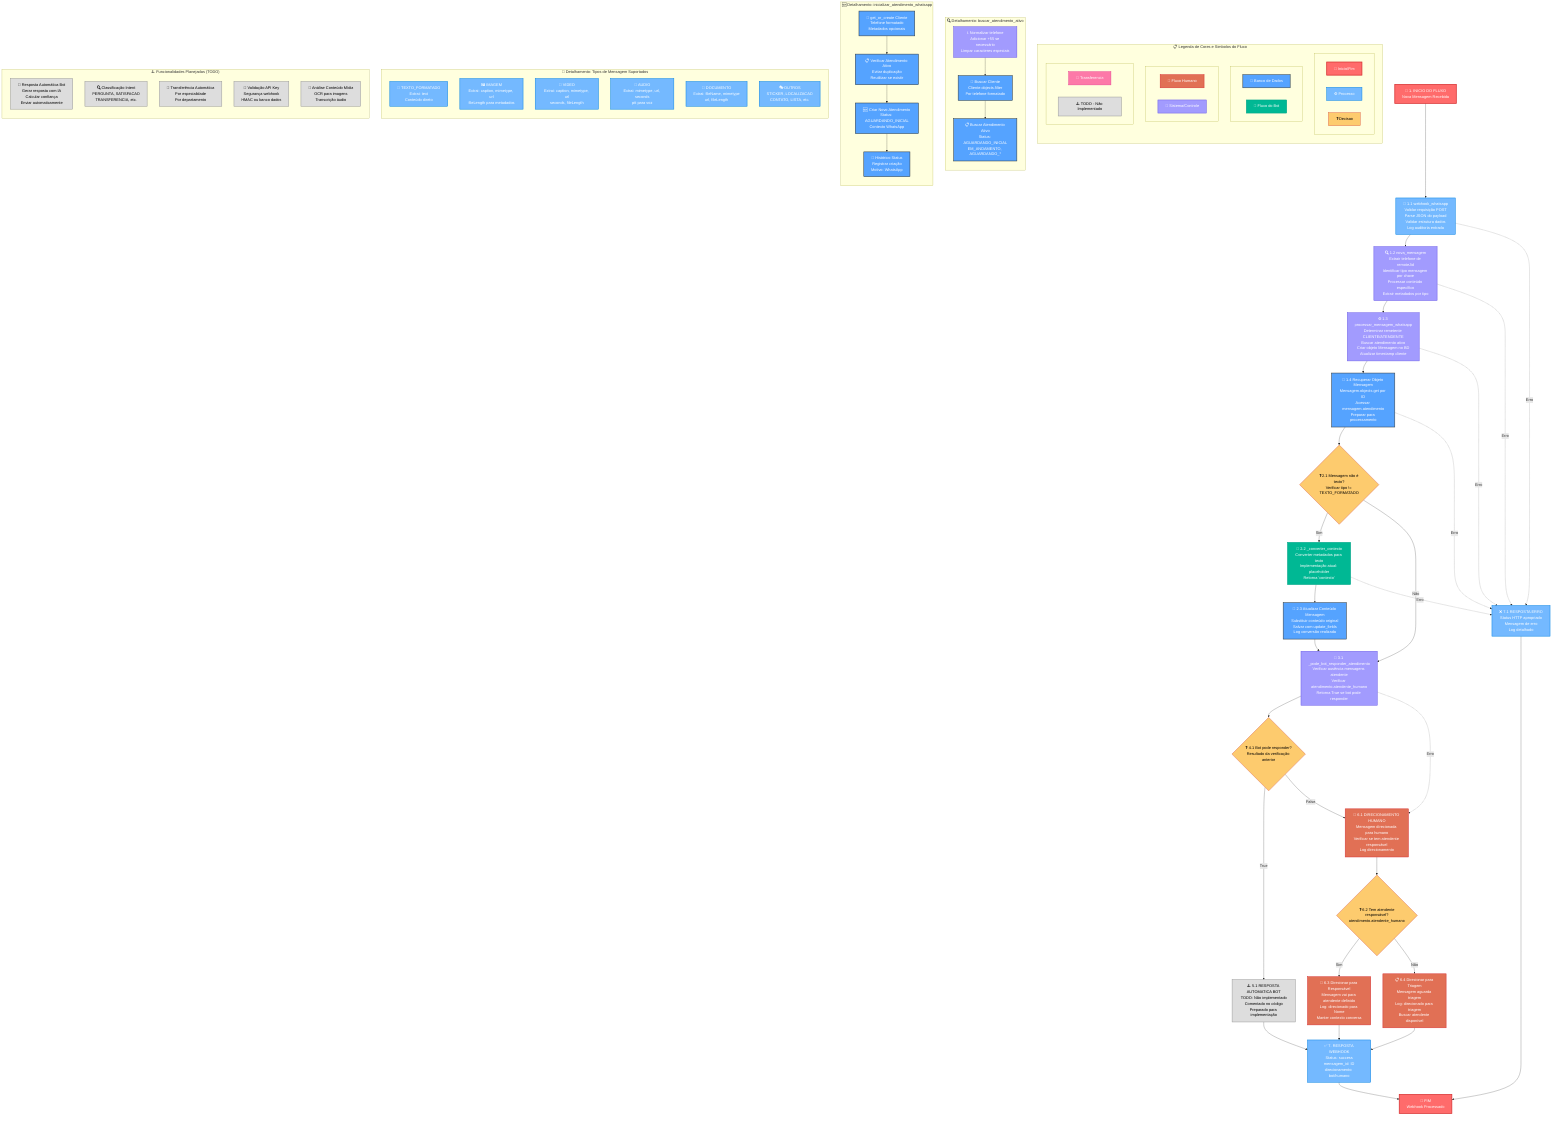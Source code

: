 graph TD

    %% ==============================
    %% DEFINICAO DE CORES E ESTILOS
    %% ==============================
    classDef startEnd fill:#ff6b6b,stroke:#d63031,stroke-width:3px,color:white
    classDef process fill:#74b9ff,stroke:#0984e3,stroke-width:2px,color:white
    classDef decision fill:#fdcb6e,stroke:#e17055,stroke-width:2px,color:black
    classDef database fill:#55a3ff,stroke:#2d3436,stroke-width:2px,color:white
    classDef botFlow fill:#00b894,stroke:#00a085,stroke-width:2px,color:white
    classDef humanFlow fill:#e17055,stroke:#d63031,stroke-width:2px,color:white
    classDef systemFlow fill:#a29bfe,stroke:#6c5ce7,stroke-width:2px,color:white
    classDef transferFlow fill:#fd79a8,stroke:#e84393,stroke-width:2px,color:white
    classDef sectorFlow fill:#00cec9,stroke:#00b894,stroke-width:2px,color:white
    classDef todoFlow fill:#ddd,stroke:#999,stroke-width:2px,color:black
    
    %% Estilo para subgrafos da legenda (invisiveis)
    classDef legendaInvisible fill:transparent,stroke:transparent

    %% ==============================
    %% LEGENDA MELHORADA COM MAIS ESPACO
    %% ==============================
    subgraph Legenda ["📋 Legenda de Cores e Simbolos do Fluxo"]
        direction TB
        subgraph LegendaRow1 [" "]
            L1[🚀 Inicio/Fim]:::startEnd
            L2[⚙️ Processo]:::process
            L3[❓ Decisao]:::decision
        end
        subgraph LegendaRow2 [" "]
            L4[💾 Banco de Dados]:::database
            L5[🤖 Fluxo do Bot]:::botFlow
        end
        subgraph LegendaRow3 [" "]
            L6[👤 Fluxo Humano]:::humanFlow
            L7[🔧 Sistema/Controle]:::systemFlow
        end
        subgraph LegendaRow4 [" "]
            L8[🔄 Transferencia]:::transferFlow
            L9[⚠️ TODO - Não Implementado]:::todoFlow
        end
    end

    %% ==============================
    %% FLUXO PRINCIPAL - IMPLEMENTACAO REAL
    %% ==============================
    
    %% 1. INICIO DO FLUXO - WEBHOOK RECEBIMENTO
    Start[🚀 1. INICIO DO FLUXO<br/>Nova Mensagem Recebida]:::startEnd
    
    %% 1.1 WEBHOOK WHATSAPP - VALIDACAO INICIAL
    ReceiveMsg[📱 1.1 webhook_whatsapp<br/>Validar requisição POST<br/>Parse JSON do payload<br/>Validar estrutura dados<br/>Log auditoria entrada]:::process
    
    %% 1.2 NOVA MENSAGEM - EXTRACAO DE DADOS
    ExtractMessageData[🔍 1.2 nova_mensagem<br/>Extrair telefone de remoteJid<br/>Identificar tipo mensagem por chave<br/>Processar conteúdo específico<br/>Extrair metadados por tipo]:::systemFlow
    
    %% 1.3 PROCESSAR MENSAGEM WHATSAPP
    CallMessageProcessor[⚙️ 1.3 processar_mensagem_whatsapp<br/>Determinar remetente CLIENTE/ATENDENTE<br/>Buscar atendimento ativo<br/>Criar objeto Mensagem no BD<br/>Atualizar timestamp cliente]:::systemFlow
    
    %% 1.4 RECUPERAR OBJETO MENSAGEM
    RecoverMessage[💾 1.4 Recuperar Objeto Mensagem<br/>Mensagem.objects.get por ID<br/>Acessar mensagem.atendimento<br/>Preparar para processamento]:::database
    
    %% 2. CONVERSAO DE CONTEXTO MULTIMIDIA
    CheckNonTextMessage{❓ 2.1 Mensagem não é texto?<br/>Verificar tipo != TEXTO_FORMATADO}:::decision
    ConvertContext[🤖 2.2 _converter_contexto<br/>Converter metadados para texto<br/>Implementação atual: placeholder<br/>Retorna 'contexto']:::botFlow
    UpdateMessageContent[💾 2.3 Atualizar Conteúdo Mensagem<br/>Substituir conteúdo original<br/>Salvar com update_fields<br/>Log conversão realizada]:::database
    
    %% 3. VERIFICACAO DE DIRECIONAMENTO
    CheckBotCanRespond[🔧 3.1 _pode_bot_responder_atendimento<br/>Verificar ausência mensagens atendente<br/>Verificar atendimento.atendente_humano<br/>Retorna True se bot pode responder]:::systemFlow
    
    %% 4. DECISAO DE DIRECIONAMENTO
    BotCanRespond{❓ 4.1 Bot pode responder?<br/>Resultado da verificação anterior}:::decision
    
    %% 5. FLUXO BOT - PLACEHOLDER ATUAL
    BotResponseTODO[⚠️ 5.1 RESPOSTA AUTOMATICA BOT<br/>TODO: Não implementado<br/>Comentado no código<br/>Preparado para implementação]:::todoFlow
    
    %% 6. FLUXO HUMANO - ATUAL
    HumanFlow[👤 6.1 DIRECIONAMENTO HUMANO<br/>Mensagem direcionada para humano<br/>Verificar se tem atendente responsável<br/>Log direcionamento]:::humanFlow
    
    CheckResponsibleAgent{❓ 6.2 Tem atendente<br/>responsável?<br/>atendimento.atendente_humano}:::decision
    
    DirectToResponsible[🎯 6.3 Direcionar para Responsável<br/>Mensagem vai para atendente definido<br/>Log: direcionado para Nome<br/>Manter contexto conversa]:::humanFlow
    
    DirectToTriage[📋 6.4 Direcionar para Triagem<br/>Mensagem aguarda triagem<br/>Log: direcionado para triagem<br/>Buscar atendente disponível]:::humanFlow
    
    %% 7. RESPOSTA FINAL WEBHOOK
    ReturnSuccess[✅ 7. RESPOSTA WEBHOOK<br/>Status: success<br/>mensagem_id: ID<br/>direcionamento: bot/humano]:::process
    ReturnError[❌ 7.1 RESPOSTA ERRO<br/>Status HTTP apropriado<br/>Mensagem de erro<br/>Log detalhado]:::process
    
    %% 8. FIM DO FLUXO
    End[🏁 FIM<br/>Webhook Processado]:::startEnd
    
    %% ==============================
    %% CONEXOES DO FLUXO PRINCIPAL
    %% ==============================
    
    Start --> ReceiveMsg
    ReceiveMsg --> ExtractMessageData
    ExtractMessageData --> CallMessageProcessor
    CallMessageProcessor --> RecoverMessage
    
    RecoverMessage --> CheckNonTextMessage
    CheckNonTextMessage -->|Sim| ConvertContext
    CheckNonTextMessage -->|Não| CheckBotCanRespond
    ConvertContext --> UpdateMessageContent
    UpdateMessageContent --> CheckBotCanRespond
    
    CheckBotCanRespond --> BotCanRespond
    BotCanRespond -->|True| BotResponseTODO
    BotCanRespond -->|False| HumanFlow
    
    BotResponseTODO --> ReturnSuccess
    
    HumanFlow --> CheckResponsibleAgent
    CheckResponsibleAgent -->|Sim| DirectToResponsible
    CheckResponsibleAgent -->|Não| DirectToTriage
    
    DirectToResponsible --> ReturnSuccess
    DirectToTriage --> ReturnSuccess
    
    ReturnSuccess --> End
    ReturnError --> End
    
    %% ==============================
    %% TRATAMENTO DE ERROS (simplificado)
    %% ==============================
    ReceiveMsg -.->|Erro| ReturnError
    ExtractMessageData -.->|Erro| ReturnError
    CallMessageProcessor -.->|Erro| ReturnError
    RecoverMessage -.->|Erro| ReturnError
    ConvertContext -.->|Erro| ReturnError
    CheckBotCanRespond -.->|Erro| HumanFlow
    
    %% ==============================
    %% DETALHAMENTO PROCESSOS INTERNOS
    %% ==============================
    
    subgraph DetalheBuscarAtendimento ["🔍 Detalhamento: buscar_atendimento_ativo"]
        direction TB
        BA1[📞 Normalizar telefone<br/>Adicionar +55 se necessário<br/>Limpar caracteres especiais]:::systemFlow
        BA2[👤 Buscar Cliente<br/>Cliente.objects.filter<br/>Por telefone formatado]:::database
        BA3[📋 Buscar Atendimento Ativo<br/>Status: AGUARDANDO_INICIAL<br/>EM_ANDAMENTO, AGUARDANDO_*]:::database
        BA1 --> BA2 --> BA3
    end
    
    subgraph DetalheInicializarAtendimento ["🆕 Detalhamento: inicializar_atendimento_whatsapp"]
        direction TB
        IA1[👤 get_or_create Cliente<br/>Telefone formatado<br/>Metadados opcionais]:::database
        IA2[📋 Verificar Atendimento Ativo<br/>Evitar duplicação<br/>Reutilizar se existir]:::database
        IA3[🆕 Criar Novo Atendimento<br/>Status: AGUARDANDO_INICIAL<br/>Contexto WhatsApp]:::database
        IA4[📝 Histórico Status<br/>Registrar criação<br/>Motivo: WhatsApp]:::database
        IA1 --> IA2 --> IA3 --> IA4
    end
    
    subgraph DetalheTiposMensagem ["📱 Detalhamento: Tipos de Mensagem Suportados"]
        direction TB
        TM1[📝 TEXTO_FORMATADO<br/>Extrai: text<br/>Conteúdo direto]:::process
        TM2[🖼️ IMAGEM<br/>Extrai: caption, mimetype, url<br/>fileLength para metadados]:::process
        TM3[🎥 VIDEO<br/>Extrai: caption, mimetype, url<br/>seconds, fileLength]:::process
        TM4[🎵 AUDIO<br/>Extrai: mimetype, url, seconds<br/>ptt para voz]:::process
        TM5[📄 DOCUMENTO<br/>Extrai: fileName, mimetype<br/>url, fileLength]:::process
        TM6[🎭 OUTROS<br/>STICKER, LOCALIZACAO<br/>CONTATO, LISTA, etc.]:::process
    end
    
    %% ==============================
    %% FUNCOES NAO IMPLEMENTADAS (TODO)
    %% ==============================
    
    subgraph TODOImplementacoes ["⚠️ Funcionalidades Planejadas (TODO)"]
        direction TB
        TODO1[🤖 Resposta Automática Bot<br/>Gerar resposta com IA<br/>Calcular confiança<br/>Enviar automaticamente]:::todoFlow
        TODO2[🔍 Classificação Intent<br/>PERGUNTA, SATISFACAO<br/>TRANSFERENCIA, etc.]:::todoFlow
        TODO3[🔄 Transferência Automática<br/>Por especialidade<br/>Por departamento]:::todoFlow
        TODO4[🔐 Validação API Key<br/>Segurança webhook<br/>HMAC ou banco dados]:::todoFlow
        TODO5[🎯 Análise Conteúdo Mídia<br/>OCR para imagens<br/>Transcrição áudio]:::todoFlow
    end